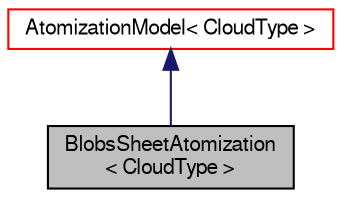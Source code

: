 digraph "BlobsSheetAtomization&lt; CloudType &gt;"
{
  bgcolor="transparent";
  edge [fontname="FreeSans",fontsize="10",labelfontname="FreeSans",labelfontsize="10"];
  node [fontname="FreeSans",fontsize="10",shape=record];
  Node4 [label="BlobsSheetAtomization\l\< CloudType \>",height=0.2,width=0.4,color="black", fillcolor="grey75", style="filled", fontcolor="black"];
  Node5 -> Node4 [dir="back",color="midnightblue",fontsize="10",style="solid",fontname="FreeSans"];
  Node5 [label="AtomizationModel\< CloudType \>",height=0.2,width=0.4,color="red",URL="$a24522.html",tooltip="Templated atomization model class. "];
}
